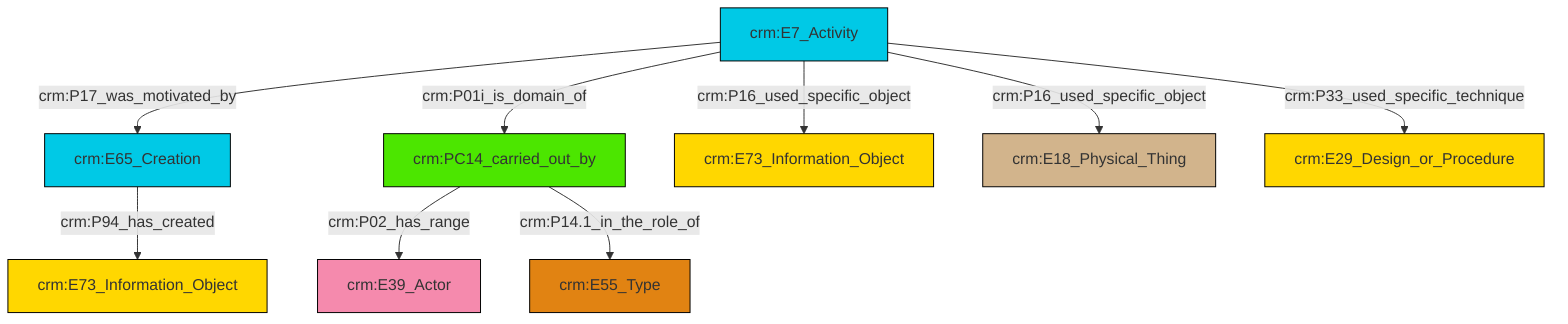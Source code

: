 graph TD
classDef Literal fill:#f2f2f2,stroke:#000000;
classDef CRM_Entity fill:#FFFFFF,stroke:#000000;
classDef Temporal_Entity fill:#00C9E6, stroke:#000000;
classDef Type fill:#E18312, stroke:#000000;
classDef Time-Span fill:#2C9C91, stroke:#000000;
classDef Appellation fill:#FFEB7F, stroke:#000000;
classDef Place fill:#008836, stroke:#000000;
classDef Persistent_Item fill:#B266B2, stroke:#000000;
classDef Conceptual_Object fill:#FFD700, stroke:#000000;
classDef Physical_Thing fill:#D2B48C, stroke:#000000;
classDef Actor fill:#f58aad, stroke:#000000;
classDef PC_Classes fill:#4ce600, stroke:#000000;
classDef Multi fill:#cccccc,stroke:#000000;

0["crm:E65_Creation"]:::Temporal_Entity -->|crm:P94_has_created| 1["crm:E73_Information_Object"]:::Conceptual_Object
2["crm:PC14_carried_out_by"]:::PC_Classes -->|crm:P02_has_range| 3["crm:E39_Actor"]:::Actor
4["crm:E7_Activity"]:::Temporal_Entity -->|crm:P17_was_motivated_by| 0["crm:E65_Creation"]:::Temporal_Entity
4["crm:E7_Activity"]:::Temporal_Entity -->|crm:P16_used_specific_object| 6["crm:E73_Information_Object"]:::Conceptual_Object
4["crm:E7_Activity"]:::Temporal_Entity -->|crm:P16_used_specific_object| 7["crm:E18_Physical_Thing"]:::Physical_Thing
2["crm:PC14_carried_out_by"]:::PC_Classes -->|crm:P14.1_in_the_role_of| 11["crm:E55_Type"]:::Type
4["crm:E7_Activity"]:::Temporal_Entity -->|crm:P01i_is_domain_of| 2["crm:PC14_carried_out_by"]:::PC_Classes
4["crm:E7_Activity"]:::Temporal_Entity -->|crm:P33_used_specific_technique| 8["crm:E29_Design_or_Procedure"]:::Conceptual_Object